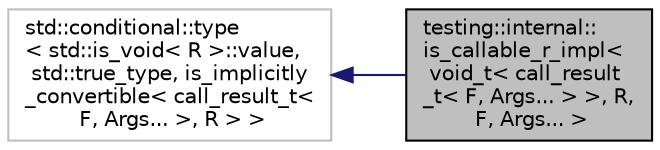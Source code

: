 digraph "testing::internal::is_callable_r_impl&lt; void_t&lt; call_result_t&lt; F, Args... &gt; &gt;, R, F, Args... &gt;"
{
 // LATEX_PDF_SIZE
  edge [fontname="Helvetica",fontsize="10",labelfontname="Helvetica",labelfontsize="10"];
  node [fontname="Helvetica",fontsize="10",shape=record];
  rankdir="LR";
  Node1 [label="testing::internal::\lis_callable_r_impl\<\l void_t\< call_result\l_t\< F, Args... \> \>, R,\l F, Args... \>",height=0.2,width=0.4,color="black", fillcolor="grey75", style="filled", fontcolor="black",tooltip=" "];
  Node2 -> Node1 [dir="back",color="midnightblue",fontsize="10",style="solid",fontname="Helvetica"];
  Node2 [label="std::conditional::type\l\< std::is_void\< R \>::value,\l std::true_type, is_implicitly\l_convertible\< call_result_t\<\l F, Args... \>, R \> \>",height=0.2,width=0.4,color="grey75", fillcolor="white", style="filled",tooltip=" "];
}
